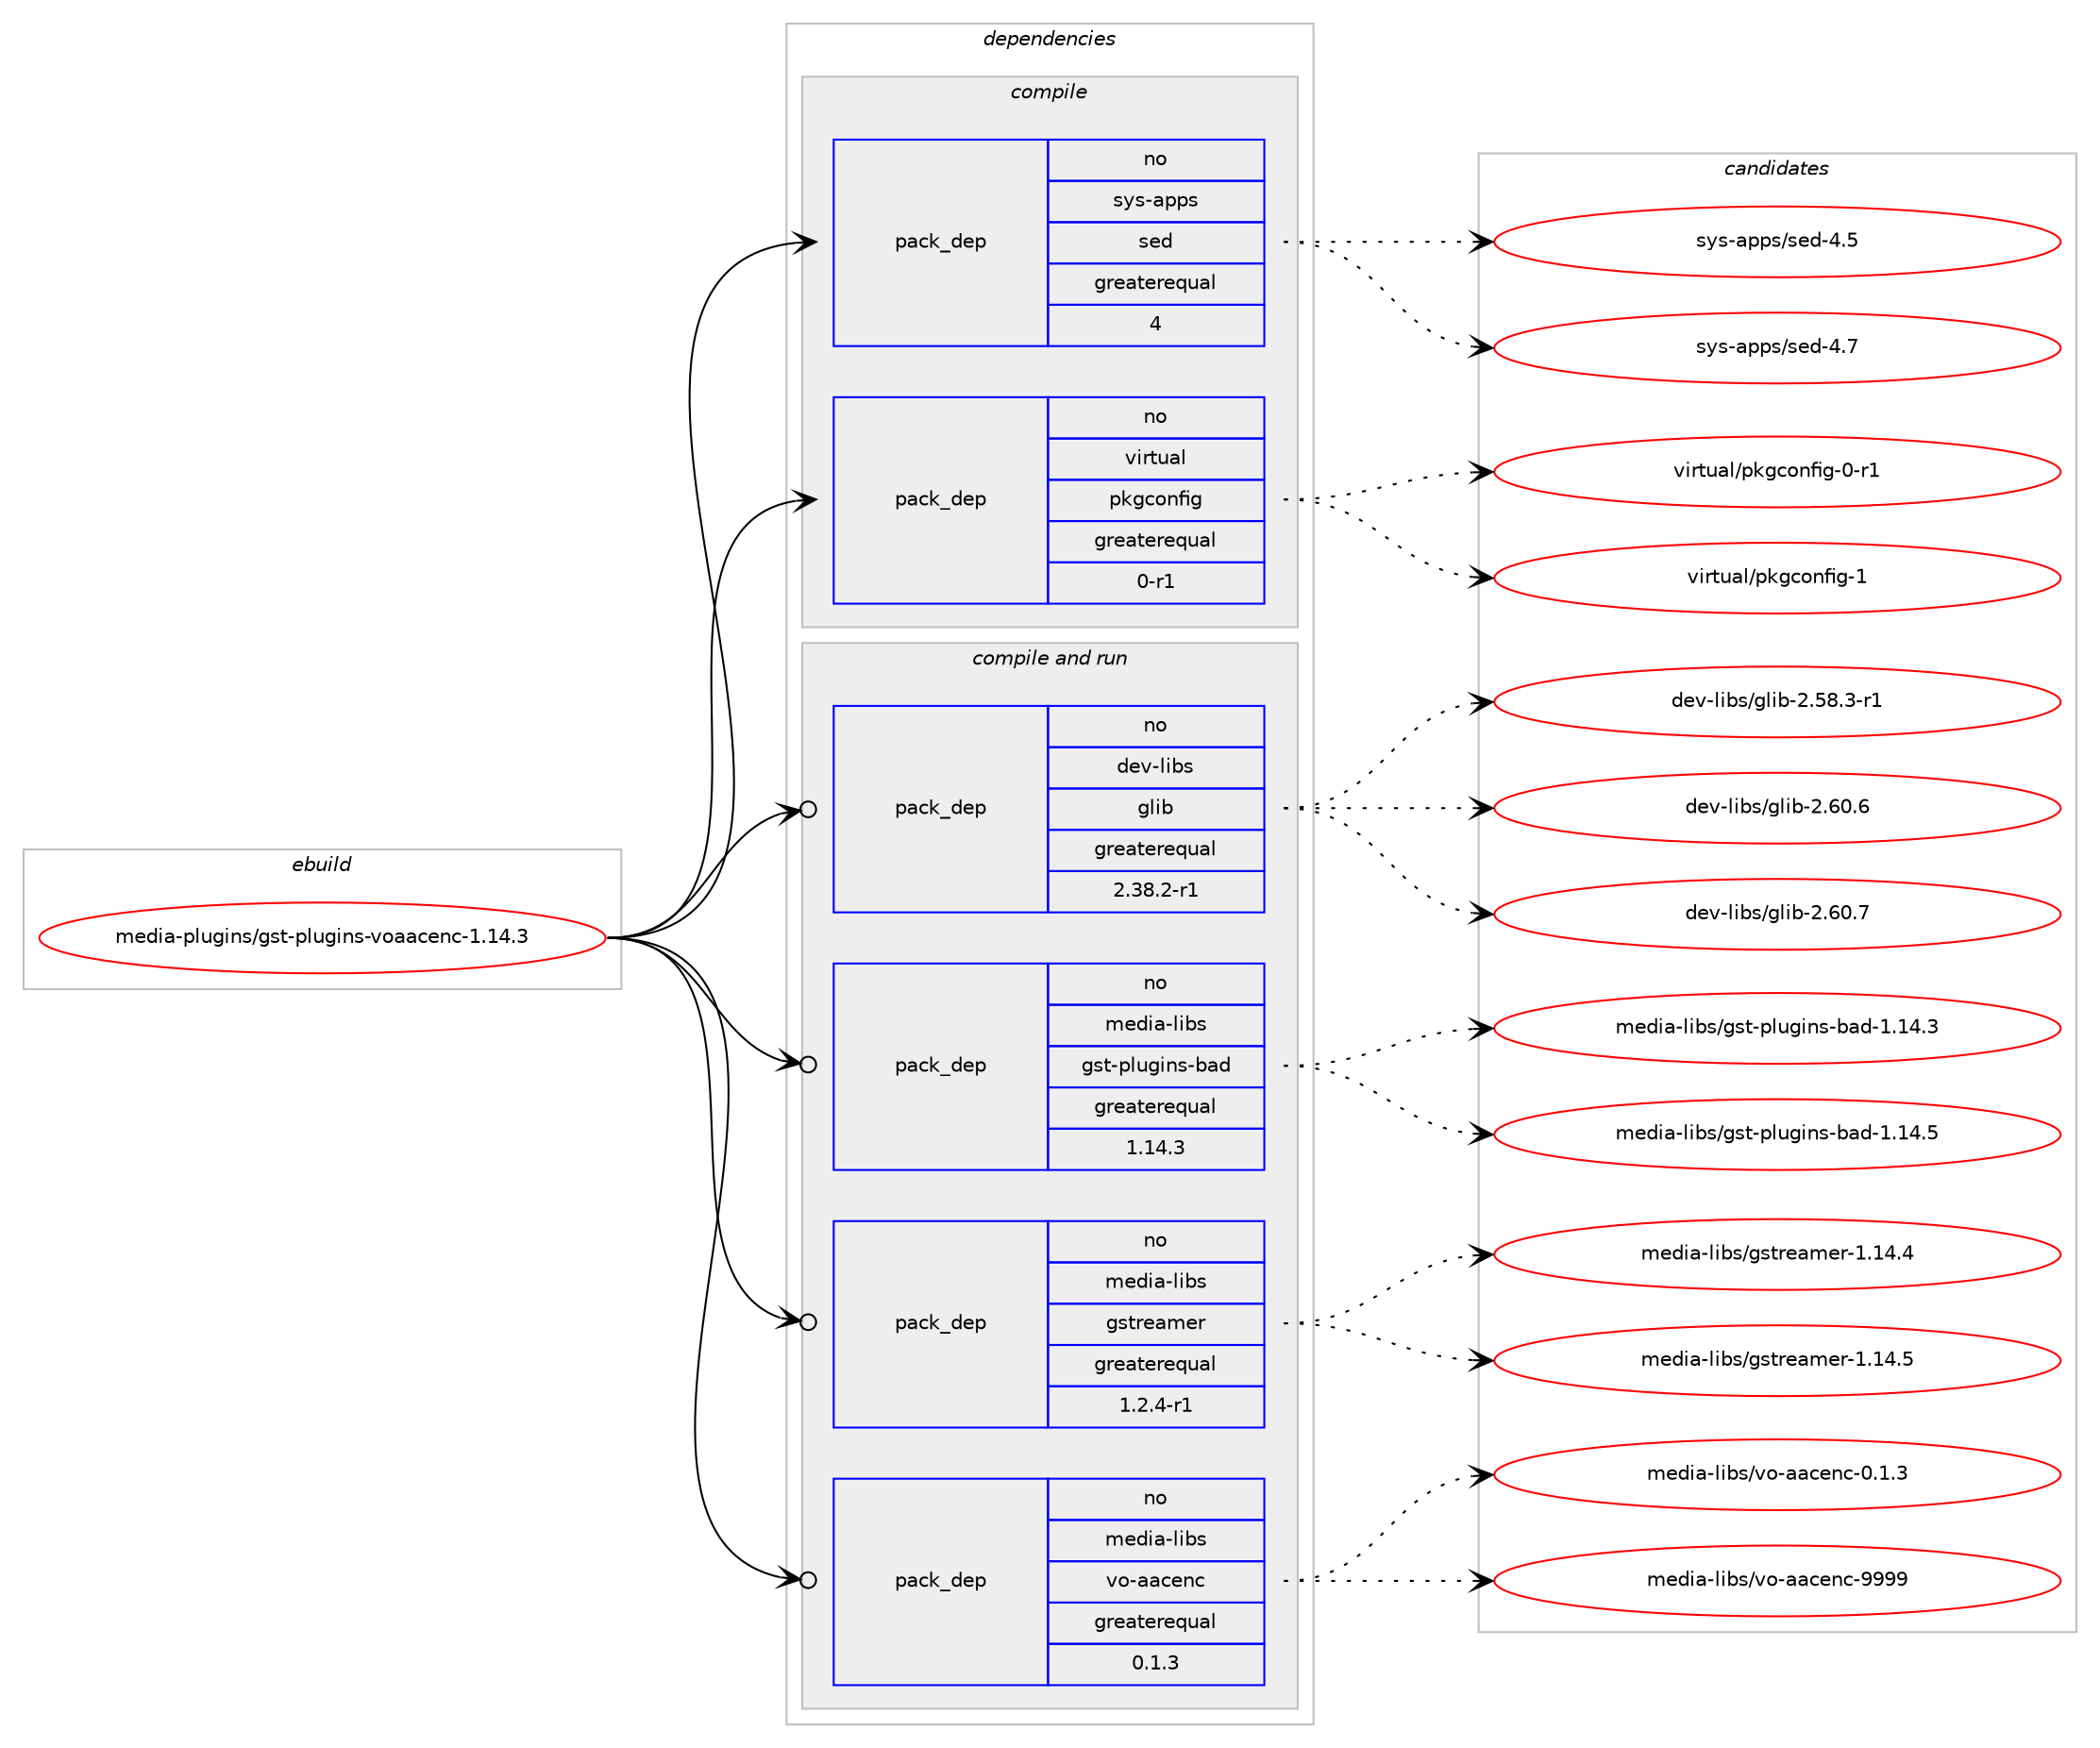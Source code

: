 digraph prolog {

# *************
# Graph options
# *************

newrank=true;
concentrate=true;
compound=true;
graph [rankdir=LR,fontname=Helvetica,fontsize=10,ranksep=1.5];#, ranksep=2.5, nodesep=0.2];
edge  [arrowhead=vee];
node  [fontname=Helvetica,fontsize=10];

# **********
# The ebuild
# **********

subgraph cluster_leftcol {
color=gray;
rank=same;
label=<<i>ebuild</i>>;
id [label="media-plugins/gst-plugins-voaacenc-1.14.3", color=red, width=4, href="../media-plugins/gst-plugins-voaacenc-1.14.3.svg"];
}

# ****************
# The dependencies
# ****************

subgraph cluster_midcol {
color=gray;
label=<<i>dependencies</i>>;
subgraph cluster_compile {
fillcolor="#eeeeee";
style=filled;
label=<<i>compile</i>>;
subgraph pack586886 {
dependency793949 [label=<<TABLE BORDER="0" CELLBORDER="1" CELLSPACING="0" CELLPADDING="4" WIDTH="220"><TR><TD ROWSPAN="6" CELLPADDING="30">pack_dep</TD></TR><TR><TD WIDTH="110">no</TD></TR><TR><TD>sys-apps</TD></TR><TR><TD>sed</TD></TR><TR><TD>greaterequal</TD></TR><TR><TD>4</TD></TR></TABLE>>, shape=none, color=blue];
}
id:e -> dependency793949:w [weight=20,style="solid",arrowhead="vee"];
subgraph pack586887 {
dependency793950 [label=<<TABLE BORDER="0" CELLBORDER="1" CELLSPACING="0" CELLPADDING="4" WIDTH="220"><TR><TD ROWSPAN="6" CELLPADDING="30">pack_dep</TD></TR><TR><TD WIDTH="110">no</TD></TR><TR><TD>virtual</TD></TR><TR><TD>pkgconfig</TD></TR><TR><TD>greaterequal</TD></TR><TR><TD>0-r1</TD></TR></TABLE>>, shape=none, color=blue];
}
id:e -> dependency793950:w [weight=20,style="solid",arrowhead="vee"];
}
subgraph cluster_compileandrun {
fillcolor="#eeeeee";
style=filled;
label=<<i>compile and run</i>>;
subgraph pack586888 {
dependency793951 [label=<<TABLE BORDER="0" CELLBORDER="1" CELLSPACING="0" CELLPADDING="4" WIDTH="220"><TR><TD ROWSPAN="6" CELLPADDING="30">pack_dep</TD></TR><TR><TD WIDTH="110">no</TD></TR><TR><TD>dev-libs</TD></TR><TR><TD>glib</TD></TR><TR><TD>greaterequal</TD></TR><TR><TD>2.38.2-r1</TD></TR></TABLE>>, shape=none, color=blue];
}
id:e -> dependency793951:w [weight=20,style="solid",arrowhead="odotvee"];
subgraph pack586889 {
dependency793952 [label=<<TABLE BORDER="0" CELLBORDER="1" CELLSPACING="0" CELLPADDING="4" WIDTH="220"><TR><TD ROWSPAN="6" CELLPADDING="30">pack_dep</TD></TR><TR><TD WIDTH="110">no</TD></TR><TR><TD>media-libs</TD></TR><TR><TD>gst-plugins-bad</TD></TR><TR><TD>greaterequal</TD></TR><TR><TD>1.14.3</TD></TR></TABLE>>, shape=none, color=blue];
}
id:e -> dependency793952:w [weight=20,style="solid",arrowhead="odotvee"];
subgraph pack586890 {
dependency793953 [label=<<TABLE BORDER="0" CELLBORDER="1" CELLSPACING="0" CELLPADDING="4" WIDTH="220"><TR><TD ROWSPAN="6" CELLPADDING="30">pack_dep</TD></TR><TR><TD WIDTH="110">no</TD></TR><TR><TD>media-libs</TD></TR><TR><TD>gstreamer</TD></TR><TR><TD>greaterequal</TD></TR><TR><TD>1.2.4-r1</TD></TR></TABLE>>, shape=none, color=blue];
}
id:e -> dependency793953:w [weight=20,style="solid",arrowhead="odotvee"];
subgraph pack586891 {
dependency793954 [label=<<TABLE BORDER="0" CELLBORDER="1" CELLSPACING="0" CELLPADDING="4" WIDTH="220"><TR><TD ROWSPAN="6" CELLPADDING="30">pack_dep</TD></TR><TR><TD WIDTH="110">no</TD></TR><TR><TD>media-libs</TD></TR><TR><TD>vo-aacenc</TD></TR><TR><TD>greaterequal</TD></TR><TR><TD>0.1.3</TD></TR></TABLE>>, shape=none, color=blue];
}
id:e -> dependency793954:w [weight=20,style="solid",arrowhead="odotvee"];
}
subgraph cluster_run {
fillcolor="#eeeeee";
style=filled;
label=<<i>run</i>>;
}
}

# **************
# The candidates
# **************

subgraph cluster_choices {
rank=same;
color=gray;
label=<<i>candidates</i>>;

subgraph choice586886 {
color=black;
nodesep=1;
choice11512111545971121121154711510110045524653 [label="sys-apps/sed-4.5", color=red, width=4,href="../sys-apps/sed-4.5.svg"];
choice11512111545971121121154711510110045524655 [label="sys-apps/sed-4.7", color=red, width=4,href="../sys-apps/sed-4.7.svg"];
dependency793949:e -> choice11512111545971121121154711510110045524653:w [style=dotted,weight="100"];
dependency793949:e -> choice11512111545971121121154711510110045524655:w [style=dotted,weight="100"];
}
subgraph choice586887 {
color=black;
nodesep=1;
choice11810511411611797108471121071039911111010210510345484511449 [label="virtual/pkgconfig-0-r1", color=red, width=4,href="../virtual/pkgconfig-0-r1.svg"];
choice1181051141161179710847112107103991111101021051034549 [label="virtual/pkgconfig-1", color=red, width=4,href="../virtual/pkgconfig-1.svg"];
dependency793950:e -> choice11810511411611797108471121071039911111010210510345484511449:w [style=dotted,weight="100"];
dependency793950:e -> choice1181051141161179710847112107103991111101021051034549:w [style=dotted,weight="100"];
}
subgraph choice586888 {
color=black;
nodesep=1;
choice10010111845108105981154710310810598455046535646514511449 [label="dev-libs/glib-2.58.3-r1", color=red, width=4,href="../dev-libs/glib-2.58.3-r1.svg"];
choice1001011184510810598115471031081059845504654484654 [label="dev-libs/glib-2.60.6", color=red, width=4,href="../dev-libs/glib-2.60.6.svg"];
choice1001011184510810598115471031081059845504654484655 [label="dev-libs/glib-2.60.7", color=red, width=4,href="../dev-libs/glib-2.60.7.svg"];
dependency793951:e -> choice10010111845108105981154710310810598455046535646514511449:w [style=dotted,weight="100"];
dependency793951:e -> choice1001011184510810598115471031081059845504654484654:w [style=dotted,weight="100"];
dependency793951:e -> choice1001011184510810598115471031081059845504654484655:w [style=dotted,weight="100"];
}
subgraph choice586889 {
color=black;
nodesep=1;
choice109101100105974510810598115471031151164511210811710310511011545989710045494649524651 [label="media-libs/gst-plugins-bad-1.14.3", color=red, width=4,href="../media-libs/gst-plugins-bad-1.14.3.svg"];
choice109101100105974510810598115471031151164511210811710310511011545989710045494649524653 [label="media-libs/gst-plugins-bad-1.14.5", color=red, width=4,href="../media-libs/gst-plugins-bad-1.14.5.svg"];
dependency793952:e -> choice109101100105974510810598115471031151164511210811710310511011545989710045494649524651:w [style=dotted,weight="100"];
dependency793952:e -> choice109101100105974510810598115471031151164511210811710310511011545989710045494649524653:w [style=dotted,weight="100"];
}
subgraph choice586890 {
color=black;
nodesep=1;
choice109101100105974510810598115471031151161141019710910111445494649524652 [label="media-libs/gstreamer-1.14.4", color=red, width=4,href="../media-libs/gstreamer-1.14.4.svg"];
choice109101100105974510810598115471031151161141019710910111445494649524653 [label="media-libs/gstreamer-1.14.5", color=red, width=4,href="../media-libs/gstreamer-1.14.5.svg"];
dependency793953:e -> choice109101100105974510810598115471031151161141019710910111445494649524652:w [style=dotted,weight="100"];
dependency793953:e -> choice109101100105974510810598115471031151161141019710910111445494649524653:w [style=dotted,weight="100"];
}
subgraph choice586891 {
color=black;
nodesep=1;
choice109101100105974510810598115471181114597979910111099454846494651 [label="media-libs/vo-aacenc-0.1.3", color=red, width=4,href="../media-libs/vo-aacenc-0.1.3.svg"];
choice1091011001059745108105981154711811145979799101110994557575757 [label="media-libs/vo-aacenc-9999", color=red, width=4,href="../media-libs/vo-aacenc-9999.svg"];
dependency793954:e -> choice109101100105974510810598115471181114597979910111099454846494651:w [style=dotted,weight="100"];
dependency793954:e -> choice1091011001059745108105981154711811145979799101110994557575757:w [style=dotted,weight="100"];
}
}

}
